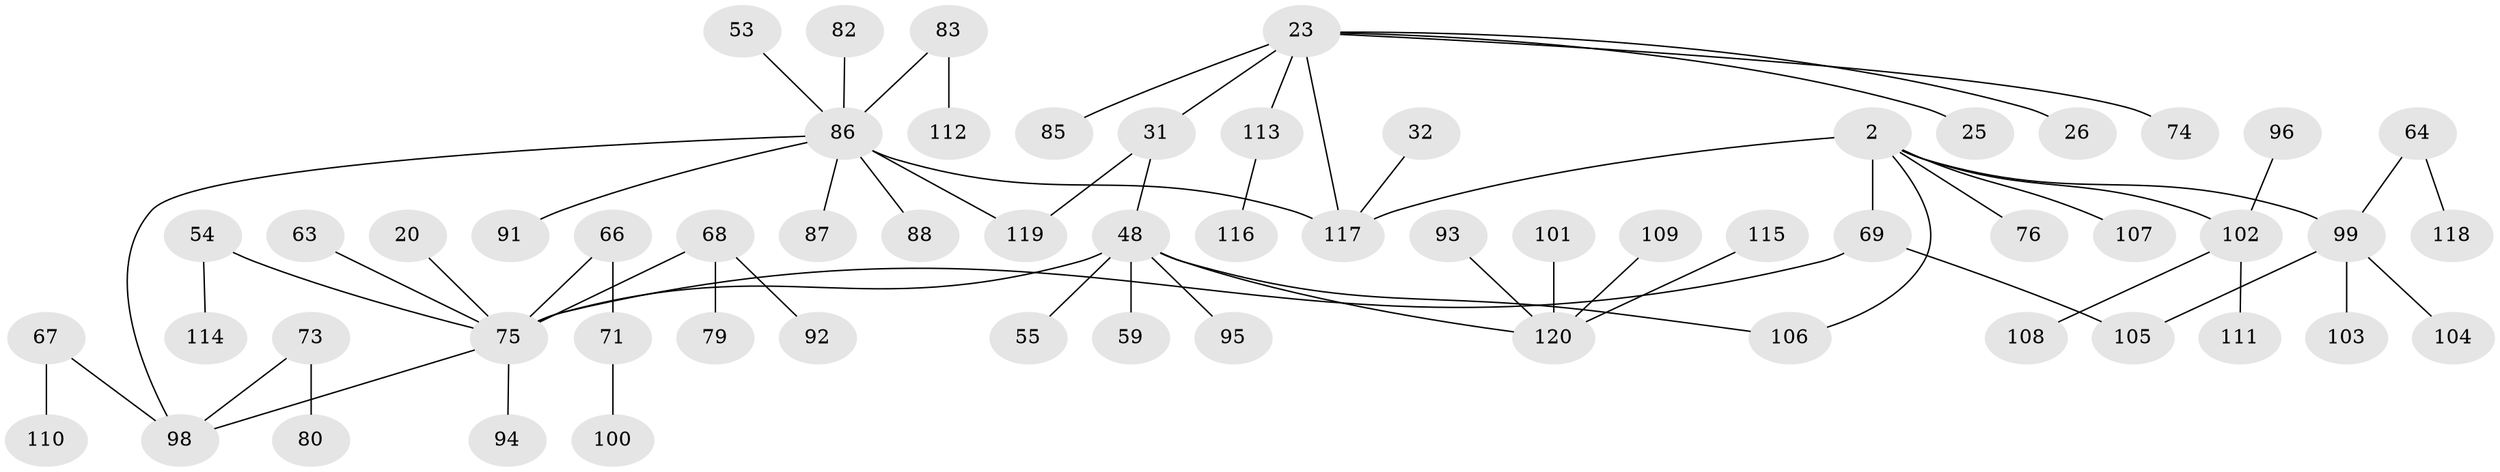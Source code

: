 // original degree distribution, {7: 0.016666666666666666, 4: 0.09166666666666666, 5: 0.025, 6: 0.03333333333333333, 2: 0.275, 3: 0.11666666666666667, 1: 0.44166666666666665}
// Generated by graph-tools (version 1.1) at 2025/42/03/09/25 04:42:04]
// undirected, 60 vertices, 64 edges
graph export_dot {
graph [start="1"]
  node [color=gray90,style=filled];
  2 [super="+1"];
  20;
  23 [super="+9"];
  25;
  26;
  31 [super="+30"];
  32;
  48 [super="+34+47"];
  53;
  54 [super="+35"];
  55;
  59;
  63;
  64;
  66;
  67;
  68 [super="+52"];
  69 [super="+3"];
  71;
  73;
  74;
  75 [super="+11+4+15"];
  76;
  79;
  80;
  82;
  83;
  85;
  86 [super="+81+78+65"];
  87;
  88;
  91;
  92;
  93;
  94;
  95;
  96;
  98 [super="+60"];
  99 [super="+7+49+50"];
  100;
  101;
  102 [super="+56+62+72"];
  103;
  104;
  105 [super="+13"];
  106 [super="+51+90"];
  107 [super="+40"];
  108;
  109;
  110;
  111;
  112;
  113 [super="+84"];
  114;
  115;
  116;
  117 [super="+5"];
  118;
  119 [super="+70"];
  120 [super="+77+97+43"];
  2 -- 69 [weight=2];
  2 -- 117 [weight=2];
  2 -- 76;
  2 -- 99;
  2 -- 102;
  2 -- 106;
  2 -- 107;
  20 -- 75;
  23 -- 25;
  23 -- 31 [weight=2];
  23 -- 74;
  23 -- 85;
  23 -- 26;
  23 -- 117;
  23 -- 113;
  31 -- 48;
  31 -- 119;
  32 -- 117;
  48 -- 95;
  48 -- 75 [weight=2];
  48 -- 55;
  48 -- 59;
  48 -- 106;
  48 -- 120;
  53 -- 86;
  54 -- 114;
  54 -- 75;
  63 -- 75;
  64 -- 118;
  64 -- 99;
  66 -- 71;
  66 -- 75;
  67 -- 110;
  67 -- 98;
  68 -- 75;
  68 -- 92;
  68 -- 79;
  69 -- 75;
  69 -- 105;
  71 -- 100;
  73 -- 80;
  73 -- 98;
  75 -- 94;
  75 -- 98;
  82 -- 86;
  83 -- 112;
  83 -- 86;
  86 -- 117 [weight=2];
  86 -- 119;
  86 -- 88;
  86 -- 91;
  86 -- 87;
  86 -- 98;
  93 -- 120;
  96 -- 102;
  99 -- 103;
  99 -- 104;
  99 -- 105;
  101 -- 120;
  102 -- 111;
  102 -- 108;
  109 -- 120;
  113 -- 116;
  115 -- 120;
}
